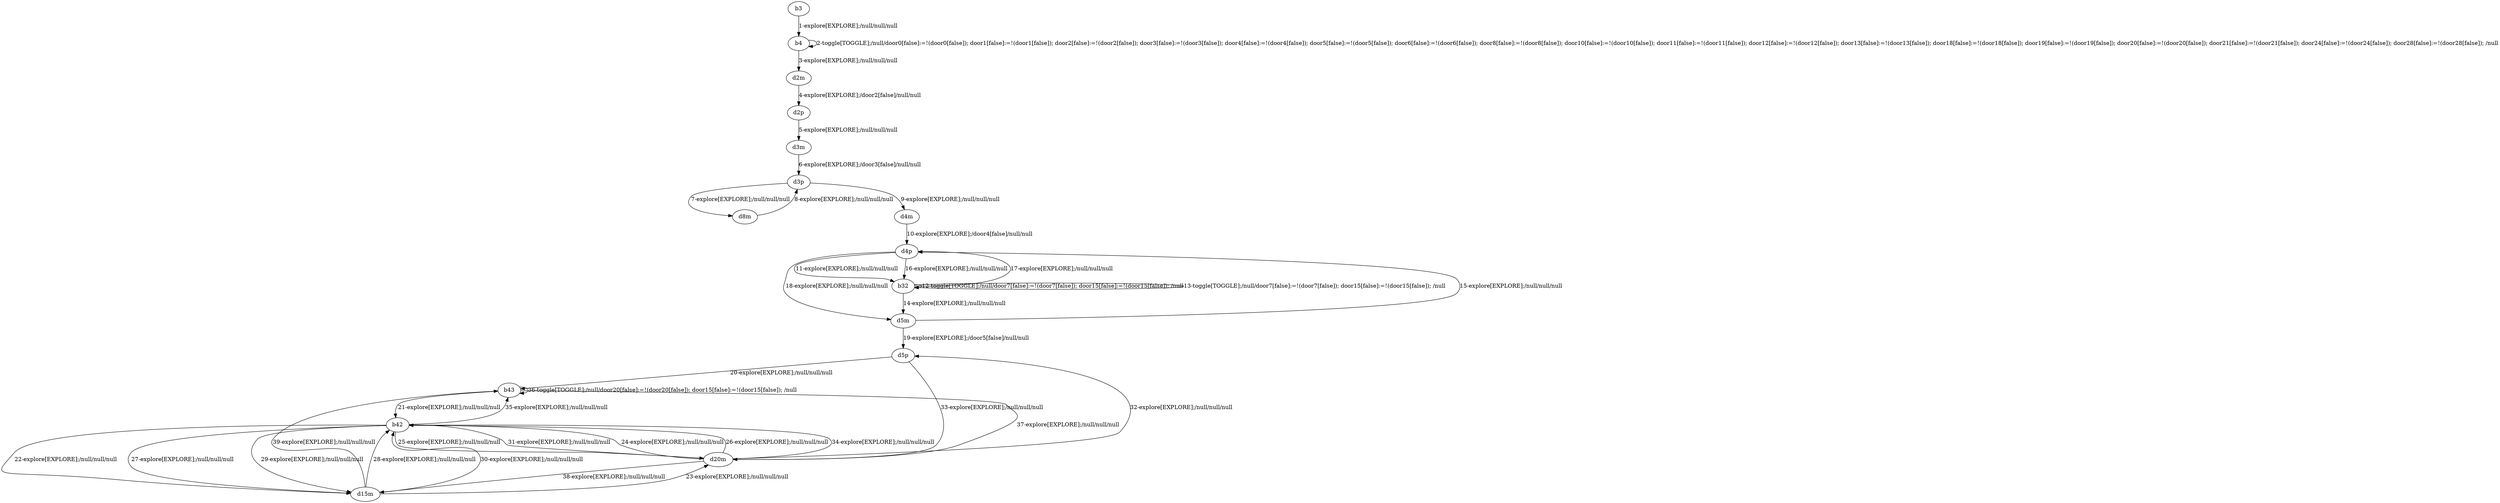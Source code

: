 # Total number of goals covered by this test: 1
# d15m --> b43

digraph g {
"b3" -> "b4" [label = "1-explore[EXPLORE];/null/null/null"];
"b4" -> "b4" [label = "2-toggle[TOGGLE];/null/door0[false]:=!(door0[false]); door1[false]:=!(door1[false]); door2[false]:=!(door2[false]); door3[false]:=!(door3[false]); door4[false]:=!(door4[false]); door5[false]:=!(door5[false]); door6[false]:=!(door6[false]); door8[false]:=!(door8[false]); door10[false]:=!(door10[false]); door11[false]:=!(door11[false]); door12[false]:=!(door12[false]); door13[false]:=!(door13[false]); door18[false]:=!(door18[false]); door19[false]:=!(door19[false]); door20[false]:=!(door20[false]); door21[false]:=!(door21[false]); door24[false]:=!(door24[false]); door28[false]:=!(door28[false]); /null"];
"b4" -> "d2m" [label = "3-explore[EXPLORE];/null/null/null"];
"d2m" -> "d2p" [label = "4-explore[EXPLORE];/door2[false]/null/null"];
"d2p" -> "d3m" [label = "5-explore[EXPLORE];/null/null/null"];
"d3m" -> "d3p" [label = "6-explore[EXPLORE];/door3[false]/null/null"];
"d3p" -> "d8m" [label = "7-explore[EXPLORE];/null/null/null"];
"d8m" -> "d3p" [label = "8-explore[EXPLORE];/null/null/null"];
"d3p" -> "d4m" [label = "9-explore[EXPLORE];/null/null/null"];
"d4m" -> "d4p" [label = "10-explore[EXPLORE];/door4[false]/null/null"];
"d4p" -> "b32" [label = "11-explore[EXPLORE];/null/null/null"];
"b32" -> "b32" [label = "12-toggle[TOGGLE];/null/door7[false]:=!(door7[false]); door15[false]:=!(door15[false]); /null"];
"b32" -> "b32" [label = "13-toggle[TOGGLE];/null/door7[false]:=!(door7[false]); door15[false]:=!(door15[false]); /null"];
"b32" -> "d5m" [label = "14-explore[EXPLORE];/null/null/null"];
"d5m" -> "d4p" [label = "15-explore[EXPLORE];/null/null/null"];
"d4p" -> "b32" [label = "16-explore[EXPLORE];/null/null/null"];
"b32" -> "d4p" [label = "17-explore[EXPLORE];/null/null/null"];
"d4p" -> "d5m" [label = "18-explore[EXPLORE];/null/null/null"];
"d5m" -> "d5p" [label = "19-explore[EXPLORE];/door5[false]/null/null"];
"d5p" -> "b43" [label = "20-explore[EXPLORE];/null/null/null"];
"b43" -> "b42" [label = "21-explore[EXPLORE];/null/null/null"];
"b42" -> "d15m" [label = "22-explore[EXPLORE];/null/null/null"];
"d15m" -> "d20m" [label = "23-explore[EXPLORE];/null/null/null"];
"d20m" -> "b42" [label = "24-explore[EXPLORE];/null/null/null"];
"b42" -> "d20m" [label = "25-explore[EXPLORE];/null/null/null"];
"d20m" -> "b42" [label = "26-explore[EXPLORE];/null/null/null"];
"b42" -> "d15m" [label = "27-explore[EXPLORE];/null/null/null"];
"d15m" -> "b42" [label = "28-explore[EXPLORE];/null/null/null"];
"b42" -> "d15m" [label = "29-explore[EXPLORE];/null/null/null"];
"d15m" -> "b42" [label = "30-explore[EXPLORE];/null/null/null"];
"b42" -> "d20m" [label = "31-explore[EXPLORE];/null/null/null"];
"d20m" -> "d5p" [label = "32-explore[EXPLORE];/null/null/null"];
"d5p" -> "d20m" [label = "33-explore[EXPLORE];/null/null/null"];
"d20m" -> "b42" [label = "34-explore[EXPLORE];/null/null/null"];
"b42" -> "b43" [label = "35-explore[EXPLORE];/null/null/null"];
"b43" -> "b43" [label = "36-toggle[TOGGLE];/null/door20[false]:=!(door20[false]); door15[false]:=!(door15[false]); /null"];
"b43" -> "d20m" [label = "37-explore[EXPLORE];/null/null/null"];
"d20m" -> "d15m" [label = "38-explore[EXPLORE];/null/null/null"];
"d15m" -> "b43" [label = "39-explore[EXPLORE];/null/null/null"];
}
